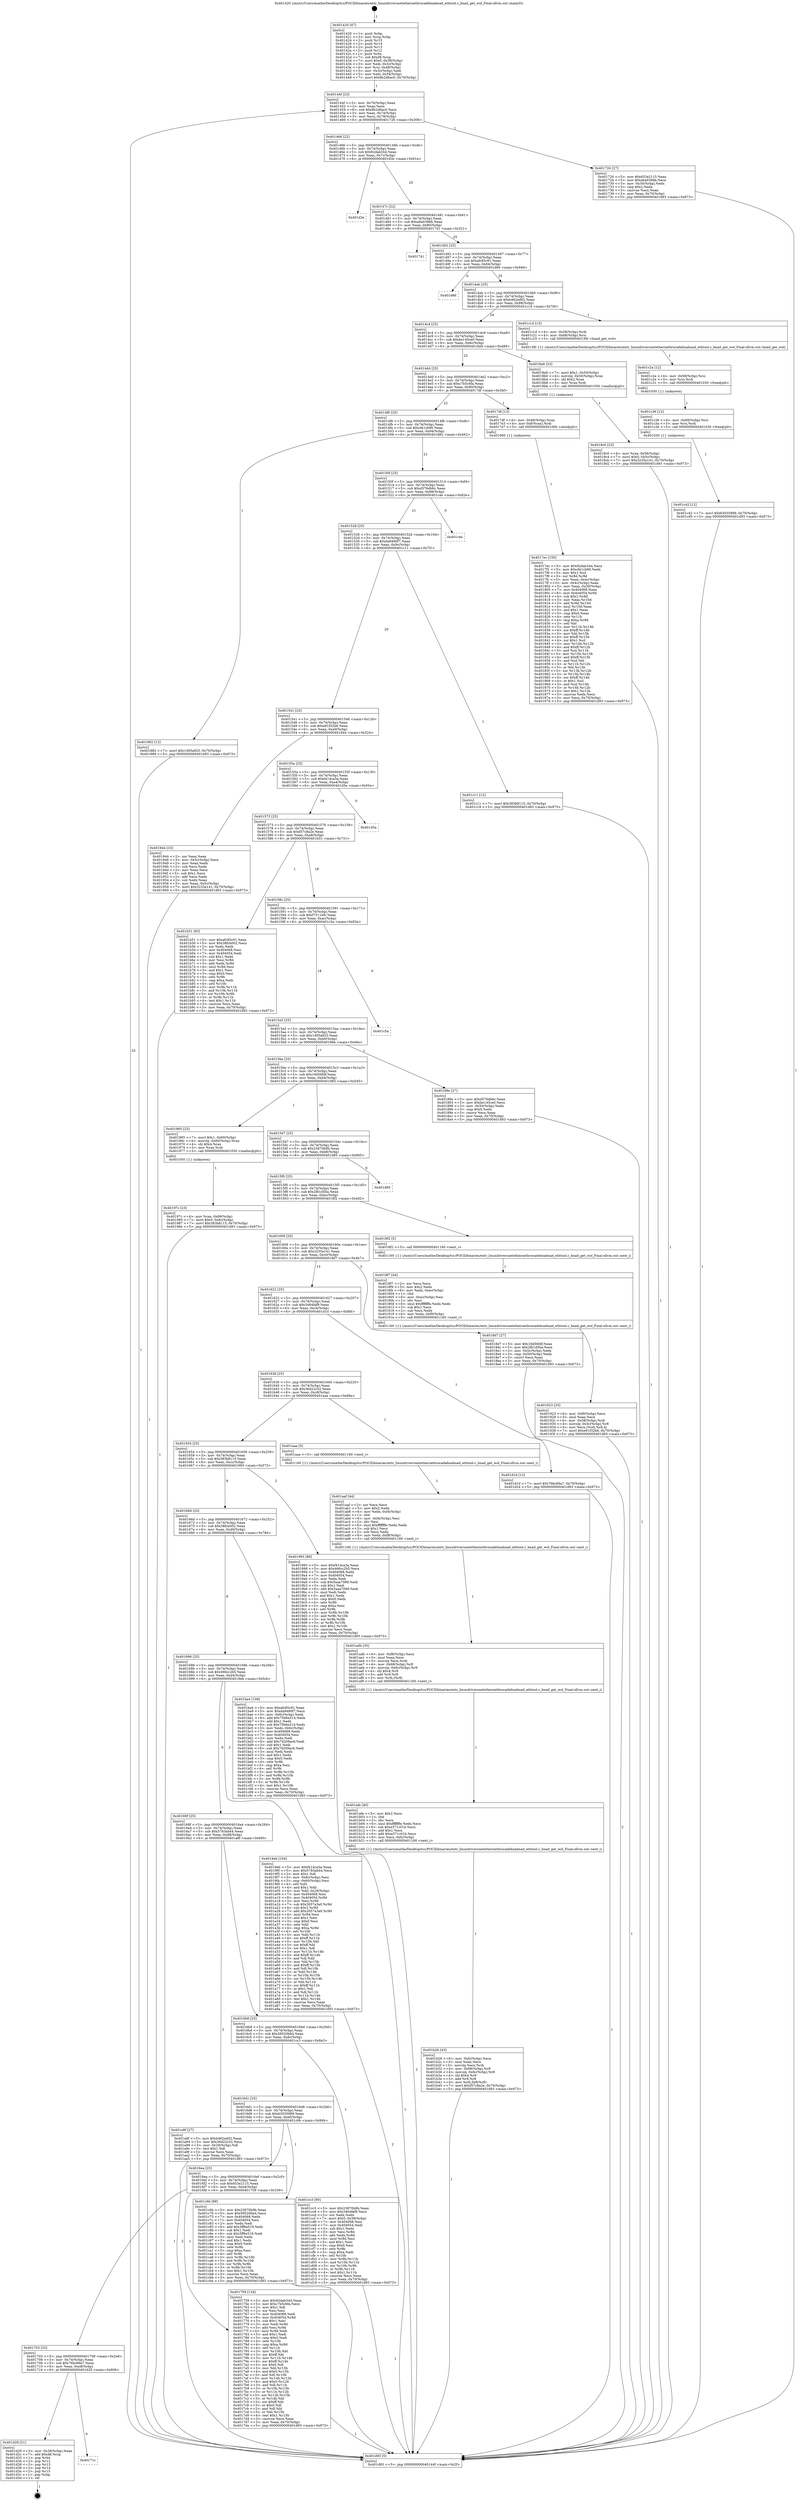 digraph "0x401420" {
  label = "0x401420 (/mnt/c/Users/mathe/Desktop/tcc/POCII/binaries/extr_linuxdriversnetethernetbrocadebnabnad_ethtool.c_bnad_get_wol_Final-ollvm.out::main(0))"
  labelloc = "t"
  node[shape=record]

  Entry [label="",width=0.3,height=0.3,shape=circle,fillcolor=black,style=filled]
  "0x40144f" [label="{
     0x40144f [23]\l
     | [instrs]\l
     &nbsp;&nbsp;0x40144f \<+3\>: mov -0x70(%rbp),%eax\l
     &nbsp;&nbsp;0x401452 \<+2\>: mov %eax,%ecx\l
     &nbsp;&nbsp;0x401454 \<+6\>: sub $0x8b2d6ac0,%ecx\l
     &nbsp;&nbsp;0x40145a \<+3\>: mov %eax,-0x74(%rbp)\l
     &nbsp;&nbsp;0x40145d \<+3\>: mov %ecx,-0x78(%rbp)\l
     &nbsp;&nbsp;0x401460 \<+6\>: je 0000000000401726 \<main+0x306\>\l
  }"]
  "0x401726" [label="{
     0x401726 [27]\l
     | [instrs]\l
     &nbsp;&nbsp;0x401726 \<+5\>: mov $0x653e2115,%eax\l
     &nbsp;&nbsp;0x40172b \<+5\>: mov $0xa6a0396b,%ecx\l
     &nbsp;&nbsp;0x401730 \<+3\>: mov -0x34(%rbp),%edx\l
     &nbsp;&nbsp;0x401733 \<+3\>: cmp $0x2,%edx\l
     &nbsp;&nbsp;0x401736 \<+3\>: cmovne %ecx,%eax\l
     &nbsp;&nbsp;0x401739 \<+3\>: mov %eax,-0x70(%rbp)\l
     &nbsp;&nbsp;0x40173c \<+5\>: jmp 0000000000401d93 \<main+0x973\>\l
  }"]
  "0x401466" [label="{
     0x401466 [22]\l
     | [instrs]\l
     &nbsp;&nbsp;0x401466 \<+5\>: jmp 000000000040146b \<main+0x4b\>\l
     &nbsp;&nbsp;0x40146b \<+3\>: mov -0x74(%rbp),%eax\l
     &nbsp;&nbsp;0x40146e \<+5\>: sub $0x92dab344,%eax\l
     &nbsp;&nbsp;0x401473 \<+3\>: mov %eax,-0x7c(%rbp)\l
     &nbsp;&nbsp;0x401476 \<+6\>: je 0000000000401d3e \<main+0x91e\>\l
  }"]
  "0x401d93" [label="{
     0x401d93 [5]\l
     | [instrs]\l
     &nbsp;&nbsp;0x401d93 \<+5\>: jmp 000000000040144f \<main+0x2f\>\l
  }"]
  "0x401420" [label="{
     0x401420 [47]\l
     | [instrs]\l
     &nbsp;&nbsp;0x401420 \<+1\>: push %rbp\l
     &nbsp;&nbsp;0x401421 \<+3\>: mov %rsp,%rbp\l
     &nbsp;&nbsp;0x401424 \<+2\>: push %r15\l
     &nbsp;&nbsp;0x401426 \<+2\>: push %r14\l
     &nbsp;&nbsp;0x401428 \<+2\>: push %r13\l
     &nbsp;&nbsp;0x40142a \<+2\>: push %r12\l
     &nbsp;&nbsp;0x40142c \<+1\>: push %rbx\l
     &nbsp;&nbsp;0x40142d \<+7\>: sub $0xd8,%rsp\l
     &nbsp;&nbsp;0x401434 \<+7\>: movl $0x0,-0x38(%rbp)\l
     &nbsp;&nbsp;0x40143b \<+3\>: mov %edi,-0x3c(%rbp)\l
     &nbsp;&nbsp;0x40143e \<+4\>: mov %rsi,-0x48(%rbp)\l
     &nbsp;&nbsp;0x401442 \<+3\>: mov -0x3c(%rbp),%edi\l
     &nbsp;&nbsp;0x401445 \<+3\>: mov %edi,-0x34(%rbp)\l
     &nbsp;&nbsp;0x401448 \<+7\>: movl $0x8b2d6ac0,-0x70(%rbp)\l
  }"]
  Exit [label="",width=0.3,height=0.3,shape=circle,fillcolor=black,style=filled,peripheries=2]
  "0x401d3e" [label="{
     0x401d3e\l
  }", style=dashed]
  "0x40147c" [label="{
     0x40147c [22]\l
     | [instrs]\l
     &nbsp;&nbsp;0x40147c \<+5\>: jmp 0000000000401481 \<main+0x61\>\l
     &nbsp;&nbsp;0x401481 \<+3\>: mov -0x74(%rbp),%eax\l
     &nbsp;&nbsp;0x401484 \<+5\>: sub $0xa6a0396b,%eax\l
     &nbsp;&nbsp;0x401489 \<+3\>: mov %eax,-0x80(%rbp)\l
     &nbsp;&nbsp;0x40148c \<+6\>: je 0000000000401741 \<main+0x321\>\l
  }"]
  "0x40171c" [label="{
     0x40171c\l
  }", style=dashed]
  "0x401741" [label="{
     0x401741\l
  }", style=dashed]
  "0x401492" [label="{
     0x401492 [25]\l
     | [instrs]\l
     &nbsp;&nbsp;0x401492 \<+5\>: jmp 0000000000401497 \<main+0x77\>\l
     &nbsp;&nbsp;0x401497 \<+3\>: mov -0x74(%rbp),%eax\l
     &nbsp;&nbsp;0x40149a \<+5\>: sub $0xafc85c91,%eax\l
     &nbsp;&nbsp;0x40149f \<+6\>: mov %eax,-0x84(%rbp)\l
     &nbsp;&nbsp;0x4014a5 \<+6\>: je 0000000000401d66 \<main+0x946\>\l
  }"]
  "0x401d29" [label="{
     0x401d29 [21]\l
     | [instrs]\l
     &nbsp;&nbsp;0x401d29 \<+3\>: mov -0x38(%rbp),%eax\l
     &nbsp;&nbsp;0x401d2c \<+7\>: add $0xd8,%rsp\l
     &nbsp;&nbsp;0x401d33 \<+1\>: pop %rbx\l
     &nbsp;&nbsp;0x401d34 \<+2\>: pop %r12\l
     &nbsp;&nbsp;0x401d36 \<+2\>: pop %r13\l
     &nbsp;&nbsp;0x401d38 \<+2\>: pop %r14\l
     &nbsp;&nbsp;0x401d3a \<+2\>: pop %r15\l
     &nbsp;&nbsp;0x401d3c \<+1\>: pop %rbp\l
     &nbsp;&nbsp;0x401d3d \<+1\>: ret\l
  }"]
  "0x401d66" [label="{
     0x401d66\l
  }", style=dashed]
  "0x4014ab" [label="{
     0x4014ab [25]\l
     | [instrs]\l
     &nbsp;&nbsp;0x4014ab \<+5\>: jmp 00000000004014b0 \<main+0x90\>\l
     &nbsp;&nbsp;0x4014b0 \<+3\>: mov -0x74(%rbp),%eax\l
     &nbsp;&nbsp;0x4014b3 \<+5\>: sub $0xb462ed02,%eax\l
     &nbsp;&nbsp;0x4014b8 \<+6\>: mov %eax,-0x88(%rbp)\l
     &nbsp;&nbsp;0x4014be \<+6\>: je 0000000000401c1d \<main+0x7fd\>\l
  }"]
  "0x401c42" [label="{
     0x401c42 [12]\l
     | [instrs]\l
     &nbsp;&nbsp;0x401c42 \<+7\>: movl $0x63035989,-0x70(%rbp)\l
     &nbsp;&nbsp;0x401c49 \<+5\>: jmp 0000000000401d93 \<main+0x973\>\l
  }"]
  "0x401c1d" [label="{
     0x401c1d [13]\l
     | [instrs]\l
     &nbsp;&nbsp;0x401c1d \<+4\>: mov -0x58(%rbp),%rdi\l
     &nbsp;&nbsp;0x401c21 \<+4\>: mov -0x68(%rbp),%rsi\l
     &nbsp;&nbsp;0x401c25 \<+5\>: call 00000000004013f0 \<bnad_get_wol\>\l
     | [calls]\l
     &nbsp;&nbsp;0x4013f0 \{1\} (/mnt/c/Users/mathe/Desktop/tcc/POCII/binaries/extr_linuxdriversnetethernetbrocadebnabnad_ethtool.c_bnad_get_wol_Final-ollvm.out::bnad_get_wol)\l
  }"]
  "0x4014c4" [label="{
     0x4014c4 [25]\l
     | [instrs]\l
     &nbsp;&nbsp;0x4014c4 \<+5\>: jmp 00000000004014c9 \<main+0xa9\>\l
     &nbsp;&nbsp;0x4014c9 \<+3\>: mov -0x74(%rbp),%eax\l
     &nbsp;&nbsp;0x4014cc \<+5\>: sub $0xbe145ce0,%eax\l
     &nbsp;&nbsp;0x4014d1 \<+6\>: mov %eax,-0x8c(%rbp)\l
     &nbsp;&nbsp;0x4014d7 \<+6\>: je 00000000004018a9 \<main+0x489\>\l
  }"]
  "0x401c36" [label="{
     0x401c36 [12]\l
     | [instrs]\l
     &nbsp;&nbsp;0x401c36 \<+4\>: mov -0x68(%rbp),%rsi\l
     &nbsp;&nbsp;0x401c3a \<+3\>: mov %rsi,%rdi\l
     &nbsp;&nbsp;0x401c3d \<+5\>: call 0000000000401030 \<free@plt\>\l
     | [calls]\l
     &nbsp;&nbsp;0x401030 \{1\} (unknown)\l
  }"]
  "0x4018a9" [label="{
     0x4018a9 [23]\l
     | [instrs]\l
     &nbsp;&nbsp;0x4018a9 \<+7\>: movl $0x1,-0x50(%rbp)\l
     &nbsp;&nbsp;0x4018b0 \<+4\>: movslq -0x50(%rbp),%rax\l
     &nbsp;&nbsp;0x4018b4 \<+4\>: shl $0x2,%rax\l
     &nbsp;&nbsp;0x4018b8 \<+3\>: mov %rax,%rdi\l
     &nbsp;&nbsp;0x4018bb \<+5\>: call 0000000000401050 \<malloc@plt\>\l
     | [calls]\l
     &nbsp;&nbsp;0x401050 \{1\} (unknown)\l
  }"]
  "0x4014dd" [label="{
     0x4014dd [25]\l
     | [instrs]\l
     &nbsp;&nbsp;0x4014dd \<+5\>: jmp 00000000004014e2 \<main+0xc2\>\l
     &nbsp;&nbsp;0x4014e2 \<+3\>: mov -0x74(%rbp),%eax\l
     &nbsp;&nbsp;0x4014e5 \<+5\>: sub $0xc7b5c6fa,%eax\l
     &nbsp;&nbsp;0x4014ea \<+6\>: mov %eax,-0x90(%rbp)\l
     &nbsp;&nbsp;0x4014f0 \<+6\>: je 00000000004017df \<main+0x3bf\>\l
  }"]
  "0x401c2a" [label="{
     0x401c2a [12]\l
     | [instrs]\l
     &nbsp;&nbsp;0x401c2a \<+4\>: mov -0x58(%rbp),%rsi\l
     &nbsp;&nbsp;0x401c2e \<+3\>: mov %rsi,%rdi\l
     &nbsp;&nbsp;0x401c31 \<+5\>: call 0000000000401030 \<free@plt\>\l
     | [calls]\l
     &nbsp;&nbsp;0x401030 \{1\} (unknown)\l
  }"]
  "0x4017df" [label="{
     0x4017df [13]\l
     | [instrs]\l
     &nbsp;&nbsp;0x4017df \<+4\>: mov -0x48(%rbp),%rax\l
     &nbsp;&nbsp;0x4017e3 \<+4\>: mov 0x8(%rax),%rdi\l
     &nbsp;&nbsp;0x4017e7 \<+5\>: call 0000000000401060 \<atoi@plt\>\l
     | [calls]\l
     &nbsp;&nbsp;0x401060 \{1\} (unknown)\l
  }"]
  "0x4014f6" [label="{
     0x4014f6 [25]\l
     | [instrs]\l
     &nbsp;&nbsp;0x4014f6 \<+5\>: jmp 00000000004014fb \<main+0xdb\>\l
     &nbsp;&nbsp;0x4014fb \<+3\>: mov -0x74(%rbp),%eax\l
     &nbsp;&nbsp;0x4014fe \<+5\>: sub $0xcfe1cb90,%eax\l
     &nbsp;&nbsp;0x401503 \<+6\>: mov %eax,-0x94(%rbp)\l
     &nbsp;&nbsp;0x401509 \<+6\>: je 0000000000401882 \<main+0x462\>\l
  }"]
  "0x401b26" [label="{
     0x401b26 [43]\l
     | [instrs]\l
     &nbsp;&nbsp;0x401b26 \<+6\>: mov -0xfc(%rbp),%ecx\l
     &nbsp;&nbsp;0x401b2c \<+3\>: imul %eax,%ecx\l
     &nbsp;&nbsp;0x401b2f \<+3\>: movslq %ecx,%rdi\l
     &nbsp;&nbsp;0x401b32 \<+4\>: mov -0x68(%rbp),%r8\l
     &nbsp;&nbsp;0x401b36 \<+4\>: movslq -0x6c(%rbp),%r9\l
     &nbsp;&nbsp;0x401b3a \<+4\>: shl $0x4,%r9\l
     &nbsp;&nbsp;0x401b3e \<+3\>: add %r9,%r8\l
     &nbsp;&nbsp;0x401b41 \<+4\>: mov %rdi,0x8(%r8)\l
     &nbsp;&nbsp;0x401b45 \<+7\>: movl $0xf57c8a2e,-0x70(%rbp)\l
     &nbsp;&nbsp;0x401b4c \<+5\>: jmp 0000000000401d93 \<main+0x973\>\l
  }"]
  "0x401882" [label="{
     0x401882 [12]\l
     | [instrs]\l
     &nbsp;&nbsp;0x401882 \<+7\>: movl $0x1495a925,-0x70(%rbp)\l
     &nbsp;&nbsp;0x401889 \<+5\>: jmp 0000000000401d93 \<main+0x973\>\l
  }"]
  "0x40150f" [label="{
     0x40150f [25]\l
     | [instrs]\l
     &nbsp;&nbsp;0x40150f \<+5\>: jmp 0000000000401514 \<main+0xf4\>\l
     &nbsp;&nbsp;0x401514 \<+3\>: mov -0x74(%rbp),%eax\l
     &nbsp;&nbsp;0x401517 \<+5\>: sub $0xd576db6c,%eax\l
     &nbsp;&nbsp;0x40151c \<+6\>: mov %eax,-0x98(%rbp)\l
     &nbsp;&nbsp;0x401522 \<+6\>: je 0000000000401c4e \<main+0x82e\>\l
  }"]
  "0x401afe" [label="{
     0x401afe [40]\l
     | [instrs]\l
     &nbsp;&nbsp;0x401afe \<+5\>: mov $0x2,%ecx\l
     &nbsp;&nbsp;0x401b03 \<+1\>: cltd\l
     &nbsp;&nbsp;0x401b04 \<+2\>: idiv %ecx\l
     &nbsp;&nbsp;0x401b06 \<+6\>: imul $0xfffffffe,%edx,%ecx\l
     &nbsp;&nbsp;0x401b0c \<+6\>: sub $0xe371c01b,%ecx\l
     &nbsp;&nbsp;0x401b12 \<+3\>: add $0x1,%ecx\l
     &nbsp;&nbsp;0x401b15 \<+6\>: add $0xe371c01b,%ecx\l
     &nbsp;&nbsp;0x401b1b \<+6\>: mov %ecx,-0xfc(%rbp)\l
     &nbsp;&nbsp;0x401b21 \<+5\>: call 0000000000401160 \<next_i\>\l
     | [calls]\l
     &nbsp;&nbsp;0x401160 \{1\} (/mnt/c/Users/mathe/Desktop/tcc/POCII/binaries/extr_linuxdriversnetethernetbrocadebnabnad_ethtool.c_bnad_get_wol_Final-ollvm.out::next_i)\l
  }"]
  "0x401c4e" [label="{
     0x401c4e\l
  }", style=dashed]
  "0x401528" [label="{
     0x401528 [25]\l
     | [instrs]\l
     &nbsp;&nbsp;0x401528 \<+5\>: jmp 000000000040152d \<main+0x10d\>\l
     &nbsp;&nbsp;0x40152d \<+3\>: mov -0x74(%rbp),%eax\l
     &nbsp;&nbsp;0x401530 \<+5\>: sub $0xda9480f7,%eax\l
     &nbsp;&nbsp;0x401535 \<+6\>: mov %eax,-0x9c(%rbp)\l
     &nbsp;&nbsp;0x40153b \<+6\>: je 0000000000401c11 \<main+0x7f1\>\l
  }"]
  "0x401adb" [label="{
     0x401adb [35]\l
     | [instrs]\l
     &nbsp;&nbsp;0x401adb \<+6\>: mov -0xf8(%rbp),%ecx\l
     &nbsp;&nbsp;0x401ae1 \<+3\>: imul %eax,%ecx\l
     &nbsp;&nbsp;0x401ae4 \<+3\>: movslq %ecx,%rdi\l
     &nbsp;&nbsp;0x401ae7 \<+4\>: mov -0x68(%rbp),%r8\l
     &nbsp;&nbsp;0x401aeb \<+4\>: movslq -0x6c(%rbp),%r9\l
     &nbsp;&nbsp;0x401aef \<+4\>: shl $0x4,%r9\l
     &nbsp;&nbsp;0x401af3 \<+3\>: add %r9,%r8\l
     &nbsp;&nbsp;0x401af6 \<+3\>: mov %rdi,(%r8)\l
     &nbsp;&nbsp;0x401af9 \<+5\>: call 0000000000401160 \<next_i\>\l
     | [calls]\l
     &nbsp;&nbsp;0x401160 \{1\} (/mnt/c/Users/mathe/Desktop/tcc/POCII/binaries/extr_linuxdriversnetethernetbrocadebnabnad_ethtool.c_bnad_get_wol_Final-ollvm.out::next_i)\l
  }"]
  "0x401c11" [label="{
     0x401c11 [12]\l
     | [instrs]\l
     &nbsp;&nbsp;0x401c11 \<+7\>: movl $0x383b8115,-0x70(%rbp)\l
     &nbsp;&nbsp;0x401c18 \<+5\>: jmp 0000000000401d93 \<main+0x973\>\l
  }"]
  "0x401541" [label="{
     0x401541 [25]\l
     | [instrs]\l
     &nbsp;&nbsp;0x401541 \<+5\>: jmp 0000000000401546 \<main+0x126\>\l
     &nbsp;&nbsp;0x401546 \<+3\>: mov -0x74(%rbp),%eax\l
     &nbsp;&nbsp;0x401549 \<+5\>: sub $0xe81f32b6,%eax\l
     &nbsp;&nbsp;0x40154e \<+6\>: mov %eax,-0xa0(%rbp)\l
     &nbsp;&nbsp;0x401554 \<+6\>: je 0000000000401944 \<main+0x524\>\l
  }"]
  "0x401aaf" [label="{
     0x401aaf [44]\l
     | [instrs]\l
     &nbsp;&nbsp;0x401aaf \<+2\>: xor %ecx,%ecx\l
     &nbsp;&nbsp;0x401ab1 \<+5\>: mov $0x2,%edx\l
     &nbsp;&nbsp;0x401ab6 \<+6\>: mov %edx,-0xf4(%rbp)\l
     &nbsp;&nbsp;0x401abc \<+1\>: cltd\l
     &nbsp;&nbsp;0x401abd \<+6\>: mov -0xf4(%rbp),%esi\l
     &nbsp;&nbsp;0x401ac3 \<+2\>: idiv %esi\l
     &nbsp;&nbsp;0x401ac5 \<+6\>: imul $0xfffffffe,%edx,%edx\l
     &nbsp;&nbsp;0x401acb \<+3\>: sub $0x1,%ecx\l
     &nbsp;&nbsp;0x401ace \<+2\>: sub %ecx,%edx\l
     &nbsp;&nbsp;0x401ad0 \<+6\>: mov %edx,-0xf8(%rbp)\l
     &nbsp;&nbsp;0x401ad6 \<+5\>: call 0000000000401160 \<next_i\>\l
     | [calls]\l
     &nbsp;&nbsp;0x401160 \{1\} (/mnt/c/Users/mathe/Desktop/tcc/POCII/binaries/extr_linuxdriversnetethernetbrocadebnabnad_ethtool.c_bnad_get_wol_Final-ollvm.out::next_i)\l
  }"]
  "0x401944" [label="{
     0x401944 [33]\l
     | [instrs]\l
     &nbsp;&nbsp;0x401944 \<+2\>: xor %eax,%eax\l
     &nbsp;&nbsp;0x401946 \<+3\>: mov -0x5c(%rbp),%ecx\l
     &nbsp;&nbsp;0x401949 \<+2\>: mov %eax,%edx\l
     &nbsp;&nbsp;0x40194b \<+2\>: sub %ecx,%edx\l
     &nbsp;&nbsp;0x40194d \<+2\>: mov %eax,%ecx\l
     &nbsp;&nbsp;0x40194f \<+3\>: sub $0x1,%ecx\l
     &nbsp;&nbsp;0x401952 \<+2\>: add %ecx,%edx\l
     &nbsp;&nbsp;0x401954 \<+2\>: sub %edx,%eax\l
     &nbsp;&nbsp;0x401956 \<+3\>: mov %eax,-0x5c(%rbp)\l
     &nbsp;&nbsp;0x401959 \<+7\>: movl $0x3235a141,-0x70(%rbp)\l
     &nbsp;&nbsp;0x401960 \<+5\>: jmp 0000000000401d93 \<main+0x973\>\l
  }"]
  "0x40155a" [label="{
     0x40155a [25]\l
     | [instrs]\l
     &nbsp;&nbsp;0x40155a \<+5\>: jmp 000000000040155f \<main+0x13f\>\l
     &nbsp;&nbsp;0x40155f \<+3\>: mov -0x74(%rbp),%eax\l
     &nbsp;&nbsp;0x401562 \<+5\>: sub $0xf414ca3a,%eax\l
     &nbsp;&nbsp;0x401567 \<+6\>: mov %eax,-0xa4(%rbp)\l
     &nbsp;&nbsp;0x40156d \<+6\>: je 0000000000401d5a \<main+0x93a\>\l
  }"]
  "0x40197c" [label="{
     0x40197c [23]\l
     | [instrs]\l
     &nbsp;&nbsp;0x40197c \<+4\>: mov %rax,-0x68(%rbp)\l
     &nbsp;&nbsp;0x401980 \<+7\>: movl $0x0,-0x6c(%rbp)\l
     &nbsp;&nbsp;0x401987 \<+7\>: movl $0x383b8115,-0x70(%rbp)\l
     &nbsp;&nbsp;0x40198e \<+5\>: jmp 0000000000401d93 \<main+0x973\>\l
  }"]
  "0x401d5a" [label="{
     0x401d5a\l
  }", style=dashed]
  "0x401573" [label="{
     0x401573 [25]\l
     | [instrs]\l
     &nbsp;&nbsp;0x401573 \<+5\>: jmp 0000000000401578 \<main+0x158\>\l
     &nbsp;&nbsp;0x401578 \<+3\>: mov -0x74(%rbp),%eax\l
     &nbsp;&nbsp;0x40157b \<+5\>: sub $0xf57c8a2e,%eax\l
     &nbsp;&nbsp;0x401580 \<+6\>: mov %eax,-0xa8(%rbp)\l
     &nbsp;&nbsp;0x401586 \<+6\>: je 0000000000401b51 \<main+0x731\>\l
  }"]
  "0x401923" [label="{
     0x401923 [33]\l
     | [instrs]\l
     &nbsp;&nbsp;0x401923 \<+6\>: mov -0xf0(%rbp),%ecx\l
     &nbsp;&nbsp;0x401929 \<+3\>: imul %eax,%ecx\l
     &nbsp;&nbsp;0x40192c \<+4\>: mov -0x58(%rbp),%rdi\l
     &nbsp;&nbsp;0x401930 \<+4\>: movslq -0x5c(%rbp),%r8\l
     &nbsp;&nbsp;0x401934 \<+4\>: mov %ecx,(%rdi,%r8,4)\l
     &nbsp;&nbsp;0x401938 \<+7\>: movl $0xe81f32b6,-0x70(%rbp)\l
     &nbsp;&nbsp;0x40193f \<+5\>: jmp 0000000000401d93 \<main+0x973\>\l
  }"]
  "0x401b51" [label="{
     0x401b51 [83]\l
     | [instrs]\l
     &nbsp;&nbsp;0x401b51 \<+5\>: mov $0xafc85c91,%eax\l
     &nbsp;&nbsp;0x401b56 \<+5\>: mov $0x38fcb002,%ecx\l
     &nbsp;&nbsp;0x401b5b \<+2\>: xor %edx,%edx\l
     &nbsp;&nbsp;0x401b5d \<+7\>: mov 0x404068,%esi\l
     &nbsp;&nbsp;0x401b64 \<+7\>: mov 0x404054,%edi\l
     &nbsp;&nbsp;0x401b6b \<+3\>: sub $0x1,%edx\l
     &nbsp;&nbsp;0x401b6e \<+3\>: mov %esi,%r8d\l
     &nbsp;&nbsp;0x401b71 \<+3\>: add %edx,%r8d\l
     &nbsp;&nbsp;0x401b74 \<+4\>: imul %r8d,%esi\l
     &nbsp;&nbsp;0x401b78 \<+3\>: and $0x1,%esi\l
     &nbsp;&nbsp;0x401b7b \<+3\>: cmp $0x0,%esi\l
     &nbsp;&nbsp;0x401b7e \<+4\>: sete %r9b\l
     &nbsp;&nbsp;0x401b82 \<+3\>: cmp $0xa,%edi\l
     &nbsp;&nbsp;0x401b85 \<+4\>: setl %r10b\l
     &nbsp;&nbsp;0x401b89 \<+3\>: mov %r9b,%r11b\l
     &nbsp;&nbsp;0x401b8c \<+3\>: and %r10b,%r11b\l
     &nbsp;&nbsp;0x401b8f \<+3\>: xor %r10b,%r9b\l
     &nbsp;&nbsp;0x401b92 \<+3\>: or %r9b,%r11b\l
     &nbsp;&nbsp;0x401b95 \<+4\>: test $0x1,%r11b\l
     &nbsp;&nbsp;0x401b99 \<+3\>: cmovne %ecx,%eax\l
     &nbsp;&nbsp;0x401b9c \<+3\>: mov %eax,-0x70(%rbp)\l
     &nbsp;&nbsp;0x401b9f \<+5\>: jmp 0000000000401d93 \<main+0x973\>\l
  }"]
  "0x40158c" [label="{
     0x40158c [25]\l
     | [instrs]\l
     &nbsp;&nbsp;0x40158c \<+5\>: jmp 0000000000401591 \<main+0x171\>\l
     &nbsp;&nbsp;0x401591 \<+3\>: mov -0x74(%rbp),%eax\l
     &nbsp;&nbsp;0x401594 \<+5\>: sub $0xf7311bfc,%eax\l
     &nbsp;&nbsp;0x401599 \<+6\>: mov %eax,-0xac(%rbp)\l
     &nbsp;&nbsp;0x40159f \<+6\>: je 0000000000401c5a \<main+0x83a\>\l
  }"]
  "0x4018f7" [label="{
     0x4018f7 [44]\l
     | [instrs]\l
     &nbsp;&nbsp;0x4018f7 \<+2\>: xor %ecx,%ecx\l
     &nbsp;&nbsp;0x4018f9 \<+5\>: mov $0x2,%edx\l
     &nbsp;&nbsp;0x4018fe \<+6\>: mov %edx,-0xec(%rbp)\l
     &nbsp;&nbsp;0x401904 \<+1\>: cltd\l
     &nbsp;&nbsp;0x401905 \<+6\>: mov -0xec(%rbp),%esi\l
     &nbsp;&nbsp;0x40190b \<+2\>: idiv %esi\l
     &nbsp;&nbsp;0x40190d \<+6\>: imul $0xfffffffe,%edx,%edx\l
     &nbsp;&nbsp;0x401913 \<+3\>: sub $0x1,%ecx\l
     &nbsp;&nbsp;0x401916 \<+2\>: sub %ecx,%edx\l
     &nbsp;&nbsp;0x401918 \<+6\>: mov %edx,-0xf0(%rbp)\l
     &nbsp;&nbsp;0x40191e \<+5\>: call 0000000000401160 \<next_i\>\l
     | [calls]\l
     &nbsp;&nbsp;0x401160 \{1\} (/mnt/c/Users/mathe/Desktop/tcc/POCII/binaries/extr_linuxdriversnetethernetbrocadebnabnad_ethtool.c_bnad_get_wol_Final-ollvm.out::next_i)\l
  }"]
  "0x401c5a" [label="{
     0x401c5a\l
  }", style=dashed]
  "0x4015a5" [label="{
     0x4015a5 [25]\l
     | [instrs]\l
     &nbsp;&nbsp;0x4015a5 \<+5\>: jmp 00000000004015aa \<main+0x18a\>\l
     &nbsp;&nbsp;0x4015aa \<+3\>: mov -0x74(%rbp),%eax\l
     &nbsp;&nbsp;0x4015ad \<+5\>: sub $0x1495a925,%eax\l
     &nbsp;&nbsp;0x4015b2 \<+6\>: mov %eax,-0xb0(%rbp)\l
     &nbsp;&nbsp;0x4015b8 \<+6\>: je 000000000040188e \<main+0x46e\>\l
  }"]
  "0x4018c0" [label="{
     0x4018c0 [23]\l
     | [instrs]\l
     &nbsp;&nbsp;0x4018c0 \<+4\>: mov %rax,-0x58(%rbp)\l
     &nbsp;&nbsp;0x4018c4 \<+7\>: movl $0x0,-0x5c(%rbp)\l
     &nbsp;&nbsp;0x4018cb \<+7\>: movl $0x3235a141,-0x70(%rbp)\l
     &nbsp;&nbsp;0x4018d2 \<+5\>: jmp 0000000000401d93 \<main+0x973\>\l
  }"]
  "0x40188e" [label="{
     0x40188e [27]\l
     | [instrs]\l
     &nbsp;&nbsp;0x40188e \<+5\>: mov $0xd576db6c,%eax\l
     &nbsp;&nbsp;0x401893 \<+5\>: mov $0xbe145ce0,%ecx\l
     &nbsp;&nbsp;0x401898 \<+3\>: mov -0x30(%rbp),%edx\l
     &nbsp;&nbsp;0x40189b \<+3\>: cmp $0x0,%edx\l
     &nbsp;&nbsp;0x40189e \<+3\>: cmove %ecx,%eax\l
     &nbsp;&nbsp;0x4018a1 \<+3\>: mov %eax,-0x70(%rbp)\l
     &nbsp;&nbsp;0x4018a4 \<+5\>: jmp 0000000000401d93 \<main+0x973\>\l
  }"]
  "0x4015be" [label="{
     0x4015be [25]\l
     | [instrs]\l
     &nbsp;&nbsp;0x4015be \<+5\>: jmp 00000000004015c3 \<main+0x1a3\>\l
     &nbsp;&nbsp;0x4015c3 \<+3\>: mov -0x74(%rbp),%eax\l
     &nbsp;&nbsp;0x4015c6 \<+5\>: sub $0x16d56fdf,%eax\l
     &nbsp;&nbsp;0x4015cb \<+6\>: mov %eax,-0xb4(%rbp)\l
     &nbsp;&nbsp;0x4015d1 \<+6\>: je 0000000000401965 \<main+0x545\>\l
  }"]
  "0x4017ec" [label="{
     0x4017ec [150]\l
     | [instrs]\l
     &nbsp;&nbsp;0x4017ec \<+5\>: mov $0x92dab344,%ecx\l
     &nbsp;&nbsp;0x4017f1 \<+5\>: mov $0xcfe1cb90,%edx\l
     &nbsp;&nbsp;0x4017f6 \<+3\>: mov $0x1,%sil\l
     &nbsp;&nbsp;0x4017f9 \<+3\>: xor %r8d,%r8d\l
     &nbsp;&nbsp;0x4017fc \<+3\>: mov %eax,-0x4c(%rbp)\l
     &nbsp;&nbsp;0x4017ff \<+3\>: mov -0x4c(%rbp),%eax\l
     &nbsp;&nbsp;0x401802 \<+3\>: mov %eax,-0x30(%rbp)\l
     &nbsp;&nbsp;0x401805 \<+7\>: mov 0x404068,%eax\l
     &nbsp;&nbsp;0x40180c \<+8\>: mov 0x404054,%r9d\l
     &nbsp;&nbsp;0x401814 \<+4\>: sub $0x1,%r8d\l
     &nbsp;&nbsp;0x401818 \<+3\>: mov %eax,%r10d\l
     &nbsp;&nbsp;0x40181b \<+3\>: add %r8d,%r10d\l
     &nbsp;&nbsp;0x40181e \<+4\>: imul %r10d,%eax\l
     &nbsp;&nbsp;0x401822 \<+3\>: and $0x1,%eax\l
     &nbsp;&nbsp;0x401825 \<+3\>: cmp $0x0,%eax\l
     &nbsp;&nbsp;0x401828 \<+4\>: sete %r11b\l
     &nbsp;&nbsp;0x40182c \<+4\>: cmp $0xa,%r9d\l
     &nbsp;&nbsp;0x401830 \<+3\>: setl %bl\l
     &nbsp;&nbsp;0x401833 \<+3\>: mov %r11b,%r14b\l
     &nbsp;&nbsp;0x401836 \<+4\>: xor $0xff,%r14b\l
     &nbsp;&nbsp;0x40183a \<+3\>: mov %bl,%r15b\l
     &nbsp;&nbsp;0x40183d \<+4\>: xor $0xff,%r15b\l
     &nbsp;&nbsp;0x401841 \<+4\>: xor $0x1,%sil\l
     &nbsp;&nbsp;0x401845 \<+3\>: mov %r14b,%r12b\l
     &nbsp;&nbsp;0x401848 \<+4\>: and $0xff,%r12b\l
     &nbsp;&nbsp;0x40184c \<+3\>: and %sil,%r11b\l
     &nbsp;&nbsp;0x40184f \<+3\>: mov %r15b,%r13b\l
     &nbsp;&nbsp;0x401852 \<+4\>: and $0xff,%r13b\l
     &nbsp;&nbsp;0x401856 \<+3\>: and %sil,%bl\l
     &nbsp;&nbsp;0x401859 \<+3\>: or %r11b,%r12b\l
     &nbsp;&nbsp;0x40185c \<+3\>: or %bl,%r13b\l
     &nbsp;&nbsp;0x40185f \<+3\>: xor %r13b,%r12b\l
     &nbsp;&nbsp;0x401862 \<+3\>: or %r15b,%r14b\l
     &nbsp;&nbsp;0x401865 \<+4\>: xor $0xff,%r14b\l
     &nbsp;&nbsp;0x401869 \<+4\>: or $0x1,%sil\l
     &nbsp;&nbsp;0x40186d \<+3\>: and %sil,%r14b\l
     &nbsp;&nbsp;0x401870 \<+3\>: or %r14b,%r12b\l
     &nbsp;&nbsp;0x401873 \<+4\>: test $0x1,%r12b\l
     &nbsp;&nbsp;0x401877 \<+3\>: cmovne %edx,%ecx\l
     &nbsp;&nbsp;0x40187a \<+3\>: mov %ecx,-0x70(%rbp)\l
     &nbsp;&nbsp;0x40187d \<+5\>: jmp 0000000000401d93 \<main+0x973\>\l
  }"]
  "0x401965" [label="{
     0x401965 [23]\l
     | [instrs]\l
     &nbsp;&nbsp;0x401965 \<+7\>: movl $0x1,-0x60(%rbp)\l
     &nbsp;&nbsp;0x40196c \<+4\>: movslq -0x60(%rbp),%rax\l
     &nbsp;&nbsp;0x401970 \<+4\>: shl $0x4,%rax\l
     &nbsp;&nbsp;0x401974 \<+3\>: mov %rax,%rdi\l
     &nbsp;&nbsp;0x401977 \<+5\>: call 0000000000401050 \<malloc@plt\>\l
     | [calls]\l
     &nbsp;&nbsp;0x401050 \{1\} (unknown)\l
  }"]
  "0x4015d7" [label="{
     0x4015d7 [25]\l
     | [instrs]\l
     &nbsp;&nbsp;0x4015d7 \<+5\>: jmp 00000000004015dc \<main+0x1bc\>\l
     &nbsp;&nbsp;0x4015dc \<+3\>: mov -0x74(%rbp),%eax\l
     &nbsp;&nbsp;0x4015df \<+5\>: sub $0x23870b9b,%eax\l
     &nbsp;&nbsp;0x4015e4 \<+6\>: mov %eax,-0xb8(%rbp)\l
     &nbsp;&nbsp;0x4015ea \<+6\>: je 0000000000401d85 \<main+0x965\>\l
  }"]
  "0x401703" [label="{
     0x401703 [25]\l
     | [instrs]\l
     &nbsp;&nbsp;0x401703 \<+5\>: jmp 0000000000401708 \<main+0x2e8\>\l
     &nbsp;&nbsp;0x401708 \<+3\>: mov -0x74(%rbp),%eax\l
     &nbsp;&nbsp;0x40170b \<+5\>: sub $0x76bc69a7,%eax\l
     &nbsp;&nbsp;0x401710 \<+6\>: mov %eax,-0xe8(%rbp)\l
     &nbsp;&nbsp;0x401716 \<+6\>: je 0000000000401d29 \<main+0x909\>\l
  }"]
  "0x401d85" [label="{
     0x401d85\l
  }", style=dashed]
  "0x4015f0" [label="{
     0x4015f0 [25]\l
     | [instrs]\l
     &nbsp;&nbsp;0x4015f0 \<+5\>: jmp 00000000004015f5 \<main+0x1d5\>\l
     &nbsp;&nbsp;0x4015f5 \<+3\>: mov -0x74(%rbp),%eax\l
     &nbsp;&nbsp;0x4015f8 \<+5\>: sub $0x2fb1d5ba,%eax\l
     &nbsp;&nbsp;0x4015fd \<+6\>: mov %eax,-0xbc(%rbp)\l
     &nbsp;&nbsp;0x401603 \<+6\>: je 00000000004018f2 \<main+0x4d2\>\l
  }"]
  "0x401759" [label="{
     0x401759 [134]\l
     | [instrs]\l
     &nbsp;&nbsp;0x401759 \<+5\>: mov $0x92dab344,%eax\l
     &nbsp;&nbsp;0x40175e \<+5\>: mov $0xc7b5c6fa,%ecx\l
     &nbsp;&nbsp;0x401763 \<+2\>: mov $0x1,%dl\l
     &nbsp;&nbsp;0x401765 \<+2\>: xor %esi,%esi\l
     &nbsp;&nbsp;0x401767 \<+7\>: mov 0x404068,%edi\l
     &nbsp;&nbsp;0x40176e \<+8\>: mov 0x404054,%r8d\l
     &nbsp;&nbsp;0x401776 \<+3\>: sub $0x1,%esi\l
     &nbsp;&nbsp;0x401779 \<+3\>: mov %edi,%r9d\l
     &nbsp;&nbsp;0x40177c \<+3\>: add %esi,%r9d\l
     &nbsp;&nbsp;0x40177f \<+4\>: imul %r9d,%edi\l
     &nbsp;&nbsp;0x401783 \<+3\>: and $0x1,%edi\l
     &nbsp;&nbsp;0x401786 \<+3\>: cmp $0x0,%edi\l
     &nbsp;&nbsp;0x401789 \<+4\>: sete %r10b\l
     &nbsp;&nbsp;0x40178d \<+4\>: cmp $0xa,%r8d\l
     &nbsp;&nbsp;0x401791 \<+4\>: setl %r11b\l
     &nbsp;&nbsp;0x401795 \<+3\>: mov %r10b,%bl\l
     &nbsp;&nbsp;0x401798 \<+3\>: xor $0xff,%bl\l
     &nbsp;&nbsp;0x40179b \<+3\>: mov %r11b,%r14b\l
     &nbsp;&nbsp;0x40179e \<+4\>: xor $0xff,%r14b\l
     &nbsp;&nbsp;0x4017a2 \<+3\>: xor $0x0,%dl\l
     &nbsp;&nbsp;0x4017a5 \<+3\>: mov %bl,%r15b\l
     &nbsp;&nbsp;0x4017a8 \<+4\>: and $0x0,%r15b\l
     &nbsp;&nbsp;0x4017ac \<+3\>: and %dl,%r10b\l
     &nbsp;&nbsp;0x4017af \<+3\>: mov %r14b,%r12b\l
     &nbsp;&nbsp;0x4017b2 \<+4\>: and $0x0,%r12b\l
     &nbsp;&nbsp;0x4017b6 \<+3\>: and %dl,%r11b\l
     &nbsp;&nbsp;0x4017b9 \<+3\>: or %r10b,%r15b\l
     &nbsp;&nbsp;0x4017bc \<+3\>: or %r11b,%r12b\l
     &nbsp;&nbsp;0x4017bf \<+3\>: xor %r12b,%r15b\l
     &nbsp;&nbsp;0x4017c2 \<+3\>: or %r14b,%bl\l
     &nbsp;&nbsp;0x4017c5 \<+3\>: xor $0xff,%bl\l
     &nbsp;&nbsp;0x4017c8 \<+3\>: or $0x0,%dl\l
     &nbsp;&nbsp;0x4017cb \<+2\>: and %dl,%bl\l
     &nbsp;&nbsp;0x4017cd \<+3\>: or %bl,%r15b\l
     &nbsp;&nbsp;0x4017d0 \<+4\>: test $0x1,%r15b\l
     &nbsp;&nbsp;0x4017d4 \<+3\>: cmovne %ecx,%eax\l
     &nbsp;&nbsp;0x4017d7 \<+3\>: mov %eax,-0x70(%rbp)\l
     &nbsp;&nbsp;0x4017da \<+5\>: jmp 0000000000401d93 \<main+0x973\>\l
  }"]
  "0x4018f2" [label="{
     0x4018f2 [5]\l
     | [instrs]\l
     &nbsp;&nbsp;0x4018f2 \<+5\>: call 0000000000401160 \<next_i\>\l
     | [calls]\l
     &nbsp;&nbsp;0x401160 \{1\} (/mnt/c/Users/mathe/Desktop/tcc/POCII/binaries/extr_linuxdriversnetethernetbrocadebnabnad_ethtool.c_bnad_get_wol_Final-ollvm.out::next_i)\l
  }"]
  "0x401609" [label="{
     0x401609 [25]\l
     | [instrs]\l
     &nbsp;&nbsp;0x401609 \<+5\>: jmp 000000000040160e \<main+0x1ee\>\l
     &nbsp;&nbsp;0x40160e \<+3\>: mov -0x74(%rbp),%eax\l
     &nbsp;&nbsp;0x401611 \<+5\>: sub $0x3235a141,%eax\l
     &nbsp;&nbsp;0x401616 \<+6\>: mov %eax,-0xc0(%rbp)\l
     &nbsp;&nbsp;0x40161c \<+6\>: je 00000000004018d7 \<main+0x4b7\>\l
  }"]
  "0x4016ea" [label="{
     0x4016ea [25]\l
     | [instrs]\l
     &nbsp;&nbsp;0x4016ea \<+5\>: jmp 00000000004016ef \<main+0x2cf\>\l
     &nbsp;&nbsp;0x4016ef \<+3\>: mov -0x74(%rbp),%eax\l
     &nbsp;&nbsp;0x4016f2 \<+5\>: sub $0x653e2115,%eax\l
     &nbsp;&nbsp;0x4016f7 \<+6\>: mov %eax,-0xe4(%rbp)\l
     &nbsp;&nbsp;0x4016fd \<+6\>: je 0000000000401759 \<main+0x339\>\l
  }"]
  "0x4018d7" [label="{
     0x4018d7 [27]\l
     | [instrs]\l
     &nbsp;&nbsp;0x4018d7 \<+5\>: mov $0x16d56fdf,%eax\l
     &nbsp;&nbsp;0x4018dc \<+5\>: mov $0x2fb1d5ba,%ecx\l
     &nbsp;&nbsp;0x4018e1 \<+3\>: mov -0x5c(%rbp),%edx\l
     &nbsp;&nbsp;0x4018e4 \<+3\>: cmp -0x50(%rbp),%edx\l
     &nbsp;&nbsp;0x4018e7 \<+3\>: cmovl %ecx,%eax\l
     &nbsp;&nbsp;0x4018ea \<+3\>: mov %eax,-0x70(%rbp)\l
     &nbsp;&nbsp;0x4018ed \<+5\>: jmp 0000000000401d93 \<main+0x973\>\l
  }"]
  "0x401622" [label="{
     0x401622 [25]\l
     | [instrs]\l
     &nbsp;&nbsp;0x401622 \<+5\>: jmp 0000000000401627 \<main+0x207\>\l
     &nbsp;&nbsp;0x401627 \<+3\>: mov -0x74(%rbp),%eax\l
     &nbsp;&nbsp;0x40162a \<+5\>: sub $0x3464faf9,%eax\l
     &nbsp;&nbsp;0x40162f \<+6\>: mov %eax,-0xc4(%rbp)\l
     &nbsp;&nbsp;0x401635 \<+6\>: je 0000000000401d1d \<main+0x8fd\>\l
  }"]
  "0x401c6b" [label="{
     0x401c6b [88]\l
     | [instrs]\l
     &nbsp;&nbsp;0x401c6b \<+5\>: mov $0x23870b9b,%eax\l
     &nbsp;&nbsp;0x401c70 \<+5\>: mov $0x59520bb4,%ecx\l
     &nbsp;&nbsp;0x401c75 \<+7\>: mov 0x404068,%edx\l
     &nbsp;&nbsp;0x401c7c \<+7\>: mov 0x404054,%esi\l
     &nbsp;&nbsp;0x401c83 \<+2\>: mov %edx,%edi\l
     &nbsp;&nbsp;0x401c85 \<+6\>: add $0x3ff6e519,%edi\l
     &nbsp;&nbsp;0x401c8b \<+3\>: sub $0x1,%edi\l
     &nbsp;&nbsp;0x401c8e \<+6\>: sub $0x3ff6e519,%edi\l
     &nbsp;&nbsp;0x401c94 \<+3\>: imul %edi,%edx\l
     &nbsp;&nbsp;0x401c97 \<+3\>: and $0x1,%edx\l
     &nbsp;&nbsp;0x401c9a \<+3\>: cmp $0x0,%edx\l
     &nbsp;&nbsp;0x401c9d \<+4\>: sete %r8b\l
     &nbsp;&nbsp;0x401ca1 \<+3\>: cmp $0xa,%esi\l
     &nbsp;&nbsp;0x401ca4 \<+4\>: setl %r9b\l
     &nbsp;&nbsp;0x401ca8 \<+3\>: mov %r8b,%r10b\l
     &nbsp;&nbsp;0x401cab \<+3\>: and %r9b,%r10b\l
     &nbsp;&nbsp;0x401cae \<+3\>: xor %r9b,%r8b\l
     &nbsp;&nbsp;0x401cb1 \<+3\>: or %r8b,%r10b\l
     &nbsp;&nbsp;0x401cb4 \<+4\>: test $0x1,%r10b\l
     &nbsp;&nbsp;0x401cb8 \<+3\>: cmovne %ecx,%eax\l
     &nbsp;&nbsp;0x401cbb \<+3\>: mov %eax,-0x70(%rbp)\l
     &nbsp;&nbsp;0x401cbe \<+5\>: jmp 0000000000401d93 \<main+0x973\>\l
  }"]
  "0x401d1d" [label="{
     0x401d1d [12]\l
     | [instrs]\l
     &nbsp;&nbsp;0x401d1d \<+7\>: movl $0x76bc69a7,-0x70(%rbp)\l
     &nbsp;&nbsp;0x401d24 \<+5\>: jmp 0000000000401d93 \<main+0x973\>\l
  }"]
  "0x40163b" [label="{
     0x40163b [25]\l
     | [instrs]\l
     &nbsp;&nbsp;0x40163b \<+5\>: jmp 0000000000401640 \<main+0x220\>\l
     &nbsp;&nbsp;0x401640 \<+3\>: mov -0x74(%rbp),%eax\l
     &nbsp;&nbsp;0x401643 \<+5\>: sub $0x36d22c52,%eax\l
     &nbsp;&nbsp;0x401648 \<+6\>: mov %eax,-0xc8(%rbp)\l
     &nbsp;&nbsp;0x40164e \<+6\>: je 0000000000401aaa \<main+0x68a\>\l
  }"]
  "0x4016d1" [label="{
     0x4016d1 [25]\l
     | [instrs]\l
     &nbsp;&nbsp;0x4016d1 \<+5\>: jmp 00000000004016d6 \<main+0x2b6\>\l
     &nbsp;&nbsp;0x4016d6 \<+3\>: mov -0x74(%rbp),%eax\l
     &nbsp;&nbsp;0x4016d9 \<+5\>: sub $0x63035989,%eax\l
     &nbsp;&nbsp;0x4016de \<+6\>: mov %eax,-0xe0(%rbp)\l
     &nbsp;&nbsp;0x4016e4 \<+6\>: je 0000000000401c6b \<main+0x84b\>\l
  }"]
  "0x401aaa" [label="{
     0x401aaa [5]\l
     | [instrs]\l
     &nbsp;&nbsp;0x401aaa \<+5\>: call 0000000000401160 \<next_i\>\l
     | [calls]\l
     &nbsp;&nbsp;0x401160 \{1\} (/mnt/c/Users/mathe/Desktop/tcc/POCII/binaries/extr_linuxdriversnetethernetbrocadebnabnad_ethtool.c_bnad_get_wol_Final-ollvm.out::next_i)\l
  }"]
  "0x401654" [label="{
     0x401654 [25]\l
     | [instrs]\l
     &nbsp;&nbsp;0x401654 \<+5\>: jmp 0000000000401659 \<main+0x239\>\l
     &nbsp;&nbsp;0x401659 \<+3\>: mov -0x74(%rbp),%eax\l
     &nbsp;&nbsp;0x40165c \<+5\>: sub $0x383b8115,%eax\l
     &nbsp;&nbsp;0x401661 \<+6\>: mov %eax,-0xcc(%rbp)\l
     &nbsp;&nbsp;0x401667 \<+6\>: je 0000000000401993 \<main+0x573\>\l
  }"]
  "0x401cc3" [label="{
     0x401cc3 [90]\l
     | [instrs]\l
     &nbsp;&nbsp;0x401cc3 \<+5\>: mov $0x23870b9b,%eax\l
     &nbsp;&nbsp;0x401cc8 \<+5\>: mov $0x3464faf9,%ecx\l
     &nbsp;&nbsp;0x401ccd \<+2\>: xor %edx,%edx\l
     &nbsp;&nbsp;0x401ccf \<+7\>: movl $0x0,-0x38(%rbp)\l
     &nbsp;&nbsp;0x401cd6 \<+7\>: mov 0x404068,%esi\l
     &nbsp;&nbsp;0x401cdd \<+7\>: mov 0x404054,%edi\l
     &nbsp;&nbsp;0x401ce4 \<+3\>: sub $0x1,%edx\l
     &nbsp;&nbsp;0x401ce7 \<+3\>: mov %esi,%r8d\l
     &nbsp;&nbsp;0x401cea \<+3\>: add %edx,%r8d\l
     &nbsp;&nbsp;0x401ced \<+4\>: imul %r8d,%esi\l
     &nbsp;&nbsp;0x401cf1 \<+3\>: and $0x1,%esi\l
     &nbsp;&nbsp;0x401cf4 \<+3\>: cmp $0x0,%esi\l
     &nbsp;&nbsp;0x401cf7 \<+4\>: sete %r9b\l
     &nbsp;&nbsp;0x401cfb \<+3\>: cmp $0xa,%edi\l
     &nbsp;&nbsp;0x401cfe \<+4\>: setl %r10b\l
     &nbsp;&nbsp;0x401d02 \<+3\>: mov %r9b,%r11b\l
     &nbsp;&nbsp;0x401d05 \<+3\>: and %r10b,%r11b\l
     &nbsp;&nbsp;0x401d08 \<+3\>: xor %r10b,%r9b\l
     &nbsp;&nbsp;0x401d0b \<+3\>: or %r9b,%r11b\l
     &nbsp;&nbsp;0x401d0e \<+4\>: test $0x1,%r11b\l
     &nbsp;&nbsp;0x401d12 \<+3\>: cmovne %ecx,%eax\l
     &nbsp;&nbsp;0x401d15 \<+3\>: mov %eax,-0x70(%rbp)\l
     &nbsp;&nbsp;0x401d18 \<+5\>: jmp 0000000000401d93 \<main+0x973\>\l
  }"]
  "0x401993" [label="{
     0x401993 [88]\l
     | [instrs]\l
     &nbsp;&nbsp;0x401993 \<+5\>: mov $0xf414ca3a,%eax\l
     &nbsp;&nbsp;0x401998 \<+5\>: mov $0x466cc2b5,%ecx\l
     &nbsp;&nbsp;0x40199d \<+7\>: mov 0x404068,%edx\l
     &nbsp;&nbsp;0x4019a4 \<+7\>: mov 0x404054,%esi\l
     &nbsp;&nbsp;0x4019ab \<+2\>: mov %edx,%edi\l
     &nbsp;&nbsp;0x4019ad \<+6\>: sub $0x5aaa7089,%edi\l
     &nbsp;&nbsp;0x4019b3 \<+3\>: sub $0x1,%edi\l
     &nbsp;&nbsp;0x4019b6 \<+6\>: add $0x5aaa7089,%edi\l
     &nbsp;&nbsp;0x4019bc \<+3\>: imul %edi,%edx\l
     &nbsp;&nbsp;0x4019bf \<+3\>: and $0x1,%edx\l
     &nbsp;&nbsp;0x4019c2 \<+3\>: cmp $0x0,%edx\l
     &nbsp;&nbsp;0x4019c5 \<+4\>: sete %r8b\l
     &nbsp;&nbsp;0x4019c9 \<+3\>: cmp $0xa,%esi\l
     &nbsp;&nbsp;0x4019cc \<+4\>: setl %r9b\l
     &nbsp;&nbsp;0x4019d0 \<+3\>: mov %r8b,%r10b\l
     &nbsp;&nbsp;0x4019d3 \<+3\>: and %r9b,%r10b\l
     &nbsp;&nbsp;0x4019d6 \<+3\>: xor %r9b,%r8b\l
     &nbsp;&nbsp;0x4019d9 \<+3\>: or %r8b,%r10b\l
     &nbsp;&nbsp;0x4019dc \<+4\>: test $0x1,%r10b\l
     &nbsp;&nbsp;0x4019e0 \<+3\>: cmovne %ecx,%eax\l
     &nbsp;&nbsp;0x4019e3 \<+3\>: mov %eax,-0x70(%rbp)\l
     &nbsp;&nbsp;0x4019e6 \<+5\>: jmp 0000000000401d93 \<main+0x973\>\l
  }"]
  "0x40166d" [label="{
     0x40166d [25]\l
     | [instrs]\l
     &nbsp;&nbsp;0x40166d \<+5\>: jmp 0000000000401672 \<main+0x252\>\l
     &nbsp;&nbsp;0x401672 \<+3\>: mov -0x74(%rbp),%eax\l
     &nbsp;&nbsp;0x401675 \<+5\>: sub $0x38fcb002,%eax\l
     &nbsp;&nbsp;0x40167a \<+6\>: mov %eax,-0xd0(%rbp)\l
     &nbsp;&nbsp;0x401680 \<+6\>: je 0000000000401ba4 \<main+0x784\>\l
  }"]
  "0x4016b8" [label="{
     0x4016b8 [25]\l
     | [instrs]\l
     &nbsp;&nbsp;0x4016b8 \<+5\>: jmp 00000000004016bd \<main+0x29d\>\l
     &nbsp;&nbsp;0x4016bd \<+3\>: mov -0x74(%rbp),%eax\l
     &nbsp;&nbsp;0x4016c0 \<+5\>: sub $0x59520bb4,%eax\l
     &nbsp;&nbsp;0x4016c5 \<+6\>: mov %eax,-0xdc(%rbp)\l
     &nbsp;&nbsp;0x4016cb \<+6\>: je 0000000000401cc3 \<main+0x8a3\>\l
  }"]
  "0x401ba4" [label="{
     0x401ba4 [109]\l
     | [instrs]\l
     &nbsp;&nbsp;0x401ba4 \<+5\>: mov $0xafc85c91,%eax\l
     &nbsp;&nbsp;0x401ba9 \<+5\>: mov $0xda9480f7,%ecx\l
     &nbsp;&nbsp;0x401bae \<+3\>: mov -0x6c(%rbp),%edx\l
     &nbsp;&nbsp;0x401bb1 \<+6\>: add $0x75b6e314,%edx\l
     &nbsp;&nbsp;0x401bb7 \<+3\>: add $0x1,%edx\l
     &nbsp;&nbsp;0x401bba \<+6\>: sub $0x75b6e314,%edx\l
     &nbsp;&nbsp;0x401bc0 \<+3\>: mov %edx,-0x6c(%rbp)\l
     &nbsp;&nbsp;0x401bc3 \<+7\>: mov 0x404068,%edx\l
     &nbsp;&nbsp;0x401bca \<+7\>: mov 0x404054,%esi\l
     &nbsp;&nbsp;0x401bd1 \<+2\>: mov %edx,%edi\l
     &nbsp;&nbsp;0x401bd3 \<+6\>: add $0x7d209ac6,%edi\l
     &nbsp;&nbsp;0x401bd9 \<+3\>: sub $0x1,%edi\l
     &nbsp;&nbsp;0x401bdc \<+6\>: sub $0x7d209ac6,%edi\l
     &nbsp;&nbsp;0x401be2 \<+3\>: imul %edi,%edx\l
     &nbsp;&nbsp;0x401be5 \<+3\>: and $0x1,%edx\l
     &nbsp;&nbsp;0x401be8 \<+3\>: cmp $0x0,%edx\l
     &nbsp;&nbsp;0x401beb \<+4\>: sete %r8b\l
     &nbsp;&nbsp;0x401bef \<+3\>: cmp $0xa,%esi\l
     &nbsp;&nbsp;0x401bf2 \<+4\>: setl %r9b\l
     &nbsp;&nbsp;0x401bf6 \<+3\>: mov %r8b,%r10b\l
     &nbsp;&nbsp;0x401bf9 \<+3\>: and %r9b,%r10b\l
     &nbsp;&nbsp;0x401bfc \<+3\>: xor %r9b,%r8b\l
     &nbsp;&nbsp;0x401bff \<+3\>: or %r8b,%r10b\l
     &nbsp;&nbsp;0x401c02 \<+4\>: test $0x1,%r10b\l
     &nbsp;&nbsp;0x401c06 \<+3\>: cmovne %ecx,%eax\l
     &nbsp;&nbsp;0x401c09 \<+3\>: mov %eax,-0x70(%rbp)\l
     &nbsp;&nbsp;0x401c0c \<+5\>: jmp 0000000000401d93 \<main+0x973\>\l
  }"]
  "0x401686" [label="{
     0x401686 [25]\l
     | [instrs]\l
     &nbsp;&nbsp;0x401686 \<+5\>: jmp 000000000040168b \<main+0x26b\>\l
     &nbsp;&nbsp;0x40168b \<+3\>: mov -0x74(%rbp),%eax\l
     &nbsp;&nbsp;0x40168e \<+5\>: sub $0x466cc2b5,%eax\l
     &nbsp;&nbsp;0x401693 \<+6\>: mov %eax,-0xd4(%rbp)\l
     &nbsp;&nbsp;0x401699 \<+6\>: je 00000000004019eb \<main+0x5cb\>\l
  }"]
  "0x401a8f" [label="{
     0x401a8f [27]\l
     | [instrs]\l
     &nbsp;&nbsp;0x401a8f \<+5\>: mov $0xb462ed02,%eax\l
     &nbsp;&nbsp;0x401a94 \<+5\>: mov $0x36d22c52,%ecx\l
     &nbsp;&nbsp;0x401a99 \<+3\>: mov -0x29(%rbp),%dl\l
     &nbsp;&nbsp;0x401a9c \<+3\>: test $0x1,%dl\l
     &nbsp;&nbsp;0x401a9f \<+3\>: cmovne %ecx,%eax\l
     &nbsp;&nbsp;0x401aa2 \<+3\>: mov %eax,-0x70(%rbp)\l
     &nbsp;&nbsp;0x401aa5 \<+5\>: jmp 0000000000401d93 \<main+0x973\>\l
  }"]
  "0x4019eb" [label="{
     0x4019eb [164]\l
     | [instrs]\l
     &nbsp;&nbsp;0x4019eb \<+5\>: mov $0xf414ca3a,%eax\l
     &nbsp;&nbsp;0x4019f0 \<+5\>: mov $0x5783ab44,%ecx\l
     &nbsp;&nbsp;0x4019f5 \<+2\>: mov $0x1,%dl\l
     &nbsp;&nbsp;0x4019f7 \<+3\>: mov -0x6c(%rbp),%esi\l
     &nbsp;&nbsp;0x4019fa \<+3\>: cmp -0x60(%rbp),%esi\l
     &nbsp;&nbsp;0x4019fd \<+4\>: setl %dil\l
     &nbsp;&nbsp;0x401a01 \<+4\>: and $0x1,%dil\l
     &nbsp;&nbsp;0x401a05 \<+4\>: mov %dil,-0x29(%rbp)\l
     &nbsp;&nbsp;0x401a09 \<+7\>: mov 0x404068,%esi\l
     &nbsp;&nbsp;0x401a10 \<+8\>: mov 0x404054,%r8d\l
     &nbsp;&nbsp;0x401a18 \<+3\>: mov %esi,%r9d\l
     &nbsp;&nbsp;0x401a1b \<+7\>: sub $0x2657a3a0,%r9d\l
     &nbsp;&nbsp;0x401a22 \<+4\>: sub $0x1,%r9d\l
     &nbsp;&nbsp;0x401a26 \<+7\>: add $0x2657a3a0,%r9d\l
     &nbsp;&nbsp;0x401a2d \<+4\>: imul %r9d,%esi\l
     &nbsp;&nbsp;0x401a31 \<+3\>: and $0x1,%esi\l
     &nbsp;&nbsp;0x401a34 \<+3\>: cmp $0x0,%esi\l
     &nbsp;&nbsp;0x401a37 \<+4\>: sete %dil\l
     &nbsp;&nbsp;0x401a3b \<+4\>: cmp $0xa,%r8d\l
     &nbsp;&nbsp;0x401a3f \<+4\>: setl %r10b\l
     &nbsp;&nbsp;0x401a43 \<+3\>: mov %dil,%r11b\l
     &nbsp;&nbsp;0x401a46 \<+4\>: xor $0xff,%r11b\l
     &nbsp;&nbsp;0x401a4a \<+3\>: mov %r10b,%bl\l
     &nbsp;&nbsp;0x401a4d \<+3\>: xor $0xff,%bl\l
     &nbsp;&nbsp;0x401a50 \<+3\>: xor $0x1,%dl\l
     &nbsp;&nbsp;0x401a53 \<+3\>: mov %r11b,%r14b\l
     &nbsp;&nbsp;0x401a56 \<+4\>: and $0xff,%r14b\l
     &nbsp;&nbsp;0x401a5a \<+3\>: and %dl,%dil\l
     &nbsp;&nbsp;0x401a5d \<+3\>: mov %bl,%r15b\l
     &nbsp;&nbsp;0x401a60 \<+4\>: and $0xff,%r15b\l
     &nbsp;&nbsp;0x401a64 \<+3\>: and %dl,%r10b\l
     &nbsp;&nbsp;0x401a67 \<+3\>: or %dil,%r14b\l
     &nbsp;&nbsp;0x401a6a \<+3\>: or %r10b,%r15b\l
     &nbsp;&nbsp;0x401a6d \<+3\>: xor %r15b,%r14b\l
     &nbsp;&nbsp;0x401a70 \<+3\>: or %bl,%r11b\l
     &nbsp;&nbsp;0x401a73 \<+4\>: xor $0xff,%r11b\l
     &nbsp;&nbsp;0x401a77 \<+3\>: or $0x1,%dl\l
     &nbsp;&nbsp;0x401a7a \<+3\>: and %dl,%r11b\l
     &nbsp;&nbsp;0x401a7d \<+3\>: or %r11b,%r14b\l
     &nbsp;&nbsp;0x401a80 \<+4\>: test $0x1,%r14b\l
     &nbsp;&nbsp;0x401a84 \<+3\>: cmovne %ecx,%eax\l
     &nbsp;&nbsp;0x401a87 \<+3\>: mov %eax,-0x70(%rbp)\l
     &nbsp;&nbsp;0x401a8a \<+5\>: jmp 0000000000401d93 \<main+0x973\>\l
  }"]
  "0x40169f" [label="{
     0x40169f [25]\l
     | [instrs]\l
     &nbsp;&nbsp;0x40169f \<+5\>: jmp 00000000004016a4 \<main+0x284\>\l
     &nbsp;&nbsp;0x4016a4 \<+3\>: mov -0x74(%rbp),%eax\l
     &nbsp;&nbsp;0x4016a7 \<+5\>: sub $0x5783ab44,%eax\l
     &nbsp;&nbsp;0x4016ac \<+6\>: mov %eax,-0xd8(%rbp)\l
     &nbsp;&nbsp;0x4016b2 \<+6\>: je 0000000000401a8f \<main+0x66f\>\l
  }"]
  Entry -> "0x401420" [label=" 1"]
  "0x40144f" -> "0x401726" [label=" 1"]
  "0x40144f" -> "0x401466" [label=" 25"]
  "0x401726" -> "0x401d93" [label=" 1"]
  "0x401420" -> "0x40144f" [label=" 1"]
  "0x401d93" -> "0x40144f" [label=" 25"]
  "0x401d29" -> Exit [label=" 1"]
  "0x401466" -> "0x401d3e" [label=" 0"]
  "0x401466" -> "0x40147c" [label=" 25"]
  "0x401703" -> "0x40171c" [label=" 0"]
  "0x40147c" -> "0x401741" [label=" 0"]
  "0x40147c" -> "0x401492" [label=" 25"]
  "0x401703" -> "0x401d29" [label=" 1"]
  "0x401492" -> "0x401d66" [label=" 0"]
  "0x401492" -> "0x4014ab" [label=" 25"]
  "0x401d1d" -> "0x401d93" [label=" 1"]
  "0x4014ab" -> "0x401c1d" [label=" 1"]
  "0x4014ab" -> "0x4014c4" [label=" 24"]
  "0x401cc3" -> "0x401d93" [label=" 1"]
  "0x4014c4" -> "0x4018a9" [label=" 1"]
  "0x4014c4" -> "0x4014dd" [label=" 23"]
  "0x401c6b" -> "0x401d93" [label=" 1"]
  "0x4014dd" -> "0x4017df" [label=" 1"]
  "0x4014dd" -> "0x4014f6" [label=" 22"]
  "0x401c42" -> "0x401d93" [label=" 1"]
  "0x4014f6" -> "0x401882" [label=" 1"]
  "0x4014f6" -> "0x40150f" [label=" 21"]
  "0x401c36" -> "0x401c42" [label=" 1"]
  "0x40150f" -> "0x401c4e" [label=" 0"]
  "0x40150f" -> "0x401528" [label=" 21"]
  "0x401c2a" -> "0x401c36" [label=" 1"]
  "0x401528" -> "0x401c11" [label=" 1"]
  "0x401528" -> "0x401541" [label=" 20"]
  "0x401c1d" -> "0x401c2a" [label=" 1"]
  "0x401541" -> "0x401944" [label=" 1"]
  "0x401541" -> "0x40155a" [label=" 19"]
  "0x401c11" -> "0x401d93" [label=" 1"]
  "0x40155a" -> "0x401d5a" [label=" 0"]
  "0x40155a" -> "0x401573" [label=" 19"]
  "0x401ba4" -> "0x401d93" [label=" 1"]
  "0x401573" -> "0x401b51" [label=" 1"]
  "0x401573" -> "0x40158c" [label=" 18"]
  "0x401b51" -> "0x401d93" [label=" 1"]
  "0x40158c" -> "0x401c5a" [label=" 0"]
  "0x40158c" -> "0x4015a5" [label=" 18"]
  "0x401b26" -> "0x401d93" [label=" 1"]
  "0x4015a5" -> "0x40188e" [label=" 1"]
  "0x4015a5" -> "0x4015be" [label=" 17"]
  "0x401afe" -> "0x401b26" [label=" 1"]
  "0x4015be" -> "0x401965" [label=" 1"]
  "0x4015be" -> "0x4015d7" [label=" 16"]
  "0x401adb" -> "0x401afe" [label=" 1"]
  "0x4015d7" -> "0x401d85" [label=" 0"]
  "0x4015d7" -> "0x4015f0" [label=" 16"]
  "0x401aaf" -> "0x401adb" [label=" 1"]
  "0x4015f0" -> "0x4018f2" [label=" 1"]
  "0x4015f0" -> "0x401609" [label=" 15"]
  "0x401aaa" -> "0x401aaf" [label=" 1"]
  "0x401609" -> "0x4018d7" [label=" 2"]
  "0x401609" -> "0x401622" [label=" 13"]
  "0x4019eb" -> "0x401d93" [label=" 2"]
  "0x401622" -> "0x401d1d" [label=" 1"]
  "0x401622" -> "0x40163b" [label=" 12"]
  "0x401993" -> "0x401d93" [label=" 2"]
  "0x40163b" -> "0x401aaa" [label=" 1"]
  "0x40163b" -> "0x401654" [label=" 11"]
  "0x401965" -> "0x40197c" [label=" 1"]
  "0x401654" -> "0x401993" [label=" 2"]
  "0x401654" -> "0x40166d" [label=" 9"]
  "0x401944" -> "0x401d93" [label=" 1"]
  "0x40166d" -> "0x401ba4" [label=" 1"]
  "0x40166d" -> "0x401686" [label=" 8"]
  "0x4018f7" -> "0x401923" [label=" 1"]
  "0x401686" -> "0x4019eb" [label=" 2"]
  "0x401686" -> "0x40169f" [label=" 6"]
  "0x4018f2" -> "0x4018f7" [label=" 1"]
  "0x40169f" -> "0x401a8f" [label=" 2"]
  "0x40169f" -> "0x4016b8" [label=" 4"]
  "0x401923" -> "0x401d93" [label=" 1"]
  "0x4016b8" -> "0x401cc3" [label=" 1"]
  "0x4016b8" -> "0x4016d1" [label=" 3"]
  "0x40197c" -> "0x401d93" [label=" 1"]
  "0x4016d1" -> "0x401c6b" [label=" 1"]
  "0x4016d1" -> "0x4016ea" [label=" 2"]
  "0x401a8f" -> "0x401d93" [label=" 2"]
  "0x4016ea" -> "0x401759" [label=" 1"]
  "0x4016ea" -> "0x401703" [label=" 1"]
  "0x401759" -> "0x401d93" [label=" 1"]
  "0x4017df" -> "0x4017ec" [label=" 1"]
  "0x4017ec" -> "0x401d93" [label=" 1"]
  "0x401882" -> "0x401d93" [label=" 1"]
  "0x40188e" -> "0x401d93" [label=" 1"]
  "0x4018a9" -> "0x4018c0" [label=" 1"]
  "0x4018c0" -> "0x401d93" [label=" 1"]
  "0x4018d7" -> "0x401d93" [label=" 2"]
}
